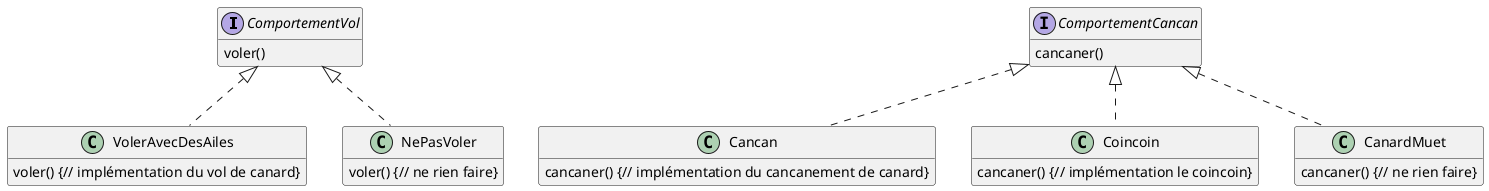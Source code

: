 @startuml

'-----------------------------------
' UML concepts illustrated
' JMB 2014
'-----------------------------------

'hide circle
hide empty members
hide empty methods


interface ComportementVol {
voler()
}

interface ComportementCancan {
cancaner()
}

class VolerAvecDesAiles {
voler() {// implémentation du vol de canard}
}

class NePasVoler {
voler() {// ne rien faire}
}

class Cancan{
cancaner() {// implémentation du cancanement de canard}
}

class Coincoin{
cancaner() {// implémentation le coincoin}
}

class CanardMuet{
cancaner() {// ne rien faire}
}

ComportementVol <|.. NePasVoler
ComportementVol <|.. VolerAvecDesAiles

ComportementCancan <|.. Cancan
ComportementCancan <|.. Coincoin
ComportementCancan <|.. CanardMuet

@enduml
